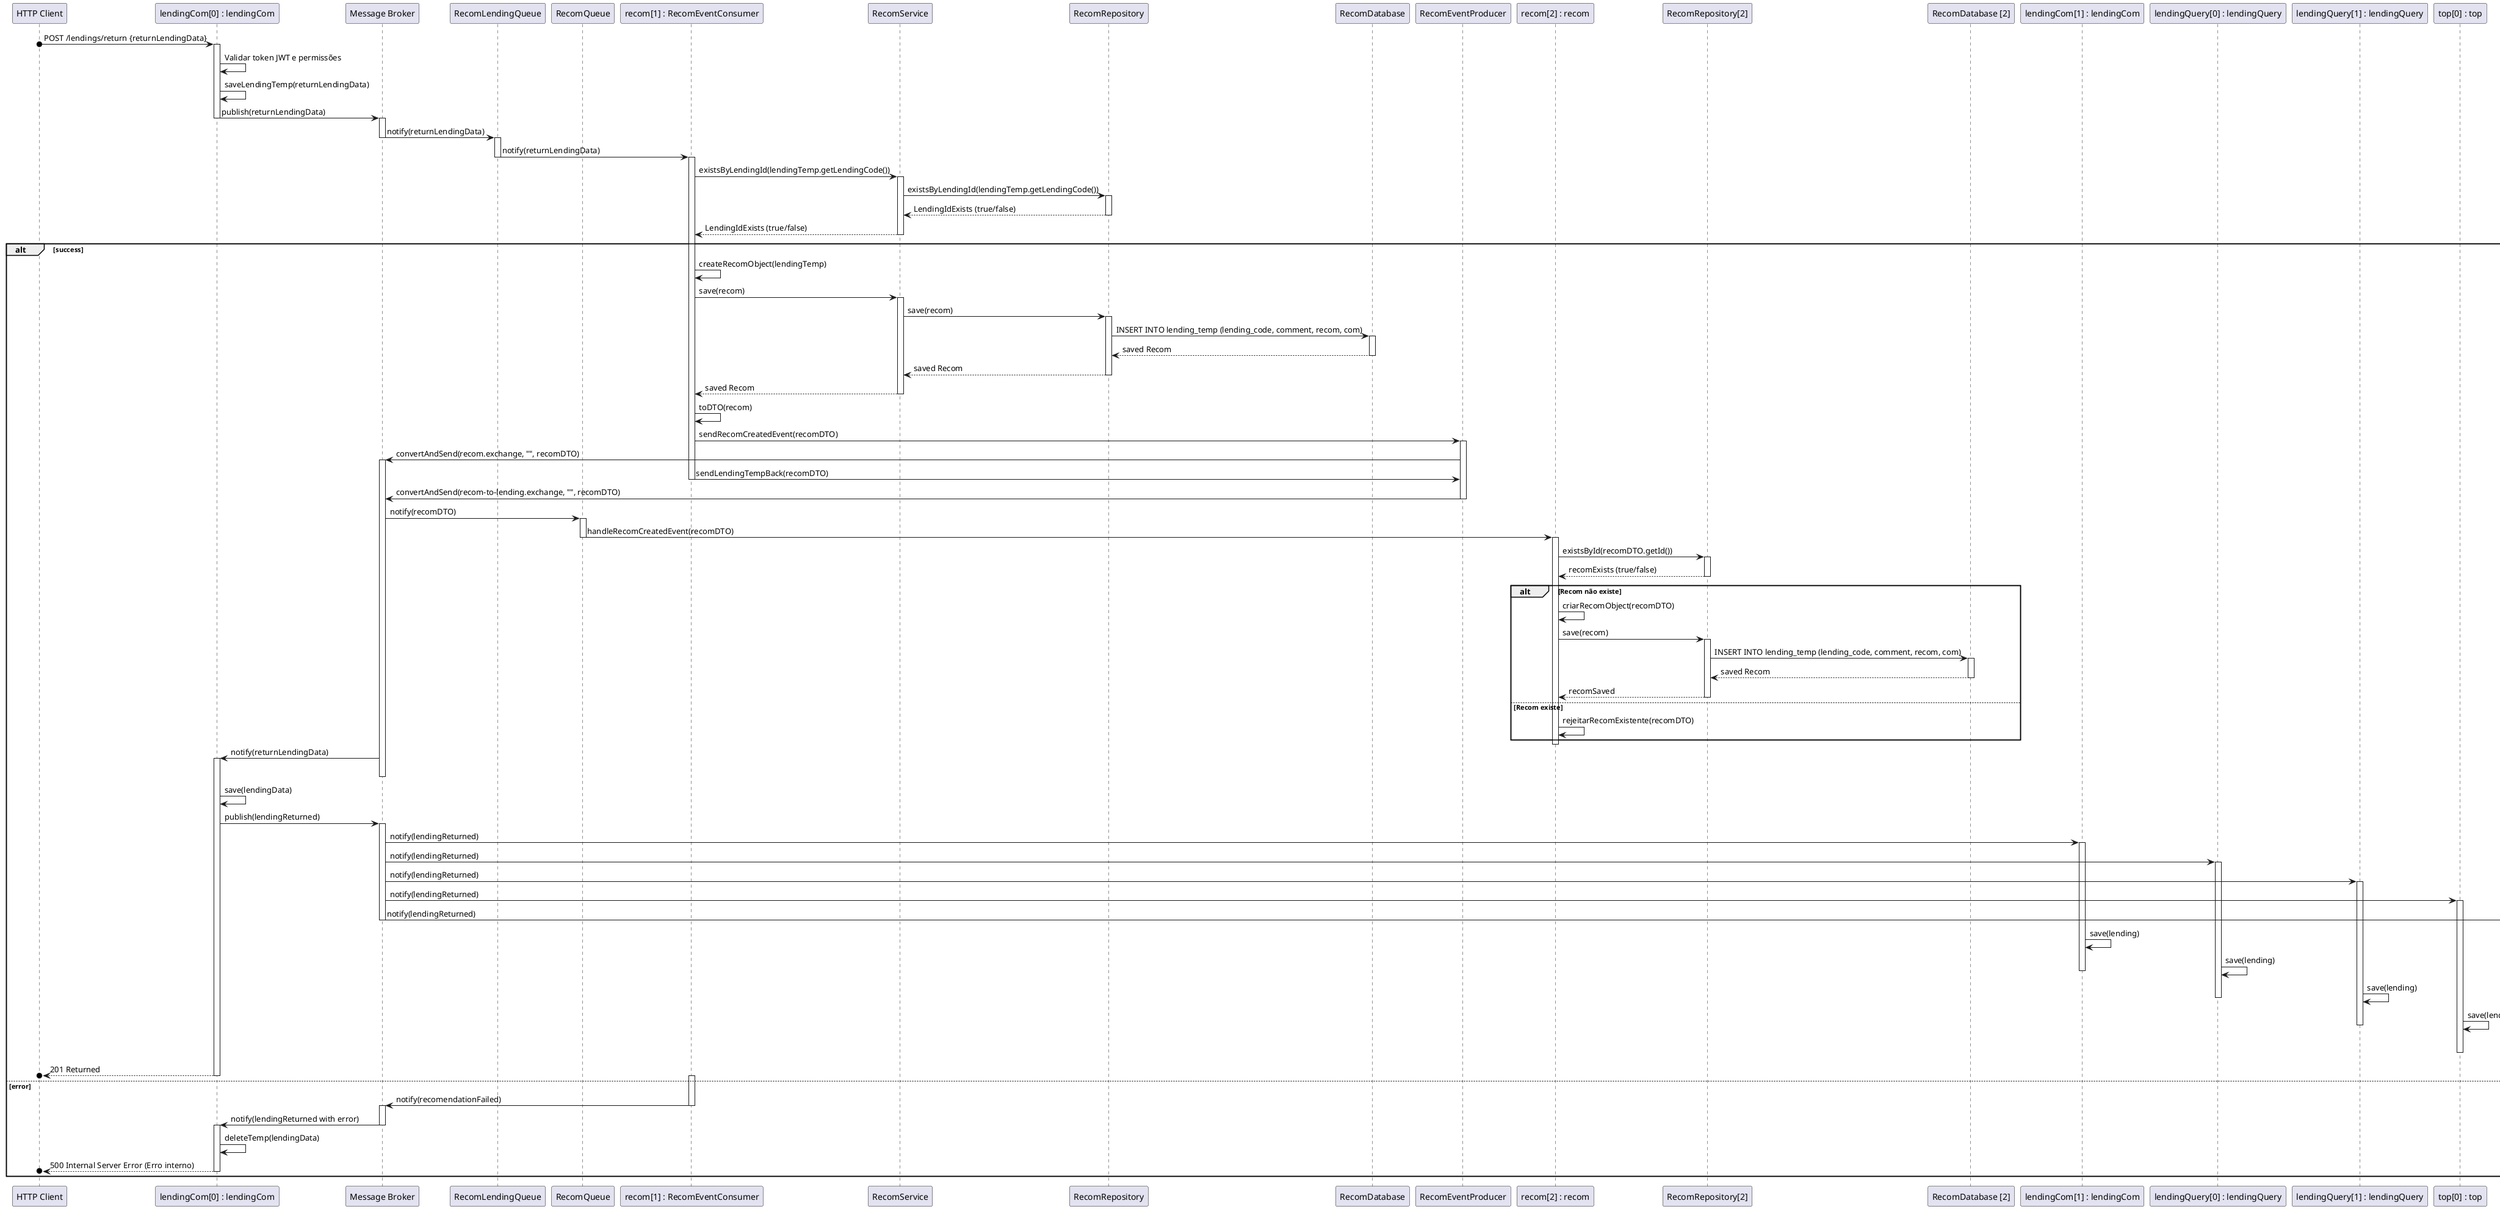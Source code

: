 @startuml
' Definindo os participantes
participant "HTTP Client" as client
participant "lendingCom[0] : lendingCom" as lending0
participant "Message Broker" as mb

participant "RecomLendingQueue" as recomLQueue
participant "RecomQueue" as recomQueue
participant "recom[1] : RecomEventConsumer" as  recom1
participant "RecomService" as recomService
participant "RecomRepository" as recomRepository
participant "RecomDatabase" as rdb
participant "RecomEventProducer" as recomEventProducer
participant "recom[2] : recom" as  recom2
participant "RecomRepository[2]" as recomRepository2
participant "RecomDatabase [2]" as rdb2
participant "lendingCom[1] : lendingCom" as lending1
participant "lendingQuery[0] : lendingQuery" as lending01
participant "lendingQuery[1] : lendingQuery" as lending11
participant "top[0] : top" as top0
participant "top[1] : top" as top1


client o-> lending0: POST /lendings/return {returnLendingData}
activate lending0

lending0 -> lending0: Validar token JWT e permissões

lending0 -> lending0: saveLendingTemp(returnLendingData)

lending0 -> mb: publish(returnLendingData)
deactivate lending0
 activate mb

       ' O Broker envia a mensagem para a fila de recomendação
       mb -> recomLQueue: notify(returnLendingData)
       deactivate mb
       activate recomLQueue

       recomLQueue -> recom1: notify(returnLendingData)
       deactivate recomLQueue

activate recom1
recom1 -> recomService: existsByLendingId(lendingTemp.getLendingCode())
activate recomService
recomService -> recomRepository: existsByLendingId(lendingTemp.getLendingCode())

    activate recomRepository
    recomRepository --> recomService: LendingIdExists (true/false)
    deactivate recomRepository
    recomService --> recom1: LendingIdExists (true/false)
alt success
    deactivate recomService

        ' Criar a recomendação
        recom1 -> recom1: createRecomObject(lendingTemp)

        ' Salvar a recomendação no banco de dados
        recom1 -> recomService: save(recom)
        activate recomService

        recomService -> recomRepository: save(recom)

        activate recomRepository


            ' Persistência no banco de dados
            recomRepository -> rdb: INSERT INTO lending_temp (lending_code, comment, recom, com)
            activate rdb

            rdb --> recomRepository: saved Recom
            deactivate rdb

            recomRepository --> recomService: saved Recom
            deactivate recomRepository

        recomService --> recom1: saved Recom
        deactivate recomService

        ' Converter o Recom para RecomDTO
        recom1 -> recom1: toDTO(recom)

        ' Enviar o evento de recomendação criada
        recom1 -> recomEventProducer: sendRecomCreatedEvent(recomDTO)
        activate recomEventProducer

        recomEventProducer -> mb: convertAndSend(recom.exchange, "", recomDTO)
        activate mb

        recom1 -> recomEventProducer: sendLendingTempBack(recomDTO)
       deactivate recom1
          recomEventProducer -> mb: convertAndSend(recom-to-lending.exchange, "", recomDTO)

        deactivate recomEventProducer


        ' O broker envia a mensagem para a fila de recomendação
        mb -> recomQueue: notify(recomDTO)

        activate recomQueue


       recomQueue -> recom2: handleRecomCreatedEvent(recomDTO)
       deactivate recomQueue
       activate recom2

       ' 2. Verificar se a recomendação já existe
       recom2 -> recomRepository2: existsById(recomDTO.getId())
       activate recomRepository2
       recomRepository2 --> recom2: recomExists (true/false)
       deactivate recomRepository2

       alt Recom não existe
           ' 3. Criar a recomendação
           recom2 -> recom2: criarRecomObject(recomDTO)

           recom2 -> recomRepository2: save(recom)
           activate recomRepository2
           recomRepository2 -> rdb2: INSERT INTO lending_temp (lending_code, comment, recom, com)
           activate rdb2
           rdb2 --> recomRepository2: saved Recom
           deactivate rdb2
           recomRepository2 --> recom2: recomSaved
           deactivate recomRepository2
       else Recom existe
           ' 5. Rejeitar a criação da recomendação
           recom2 -> recom2: rejeitarRecomExistente(recomDTO)
       end
       deactivate recom2


deactivate recom1


mb -> lending0: notify(returnLendingData)
activate lending0

deactivate mb

lending0 -> lending0: save(lendingData)






lending0 -> mb: publish(lendingReturned)


activate mb

' Replicando dados para a outra instância (espelhamento)
mb -> lending1: notify(lendingReturned)
activate lending1
mb -> lending01: notify(lendingReturned)
activate lending01
mb -> lending11: notify(lendingReturned)
activate lending11
mb -> top0: notify(lendingReturned)
activate top0
mb -> top1: notify(lendingReturned)
deactivate mb

activate top1



lending1 -> lending1: save(lending)

lending01 -> lending01: save(lending)
deactivate lending1
lending11 -> lending11: save(lending)
deactivate lending01
top0 -> top0: save(lending)
deactivate lending11
top1 -> top1: save(lending)
deactivate top0


' Responder ao cliente com sucesso final após a replicação
lending0 -->o client: 201 Returned
deactivate top1
deactivate lending0
else error

activate recom1
recom1 -> mb: notify(recomendationFailed)
deactivate recom1
activate mb
mb -> lending0: notify(lendingReturned with error)
deactivate mb
activate lending0
lending0 -> lending0: deleteTemp(lendingData)


lending0 -->o client: 500 Internal Server Error (Erro interno)
deactivate lending0
end
@enduml
